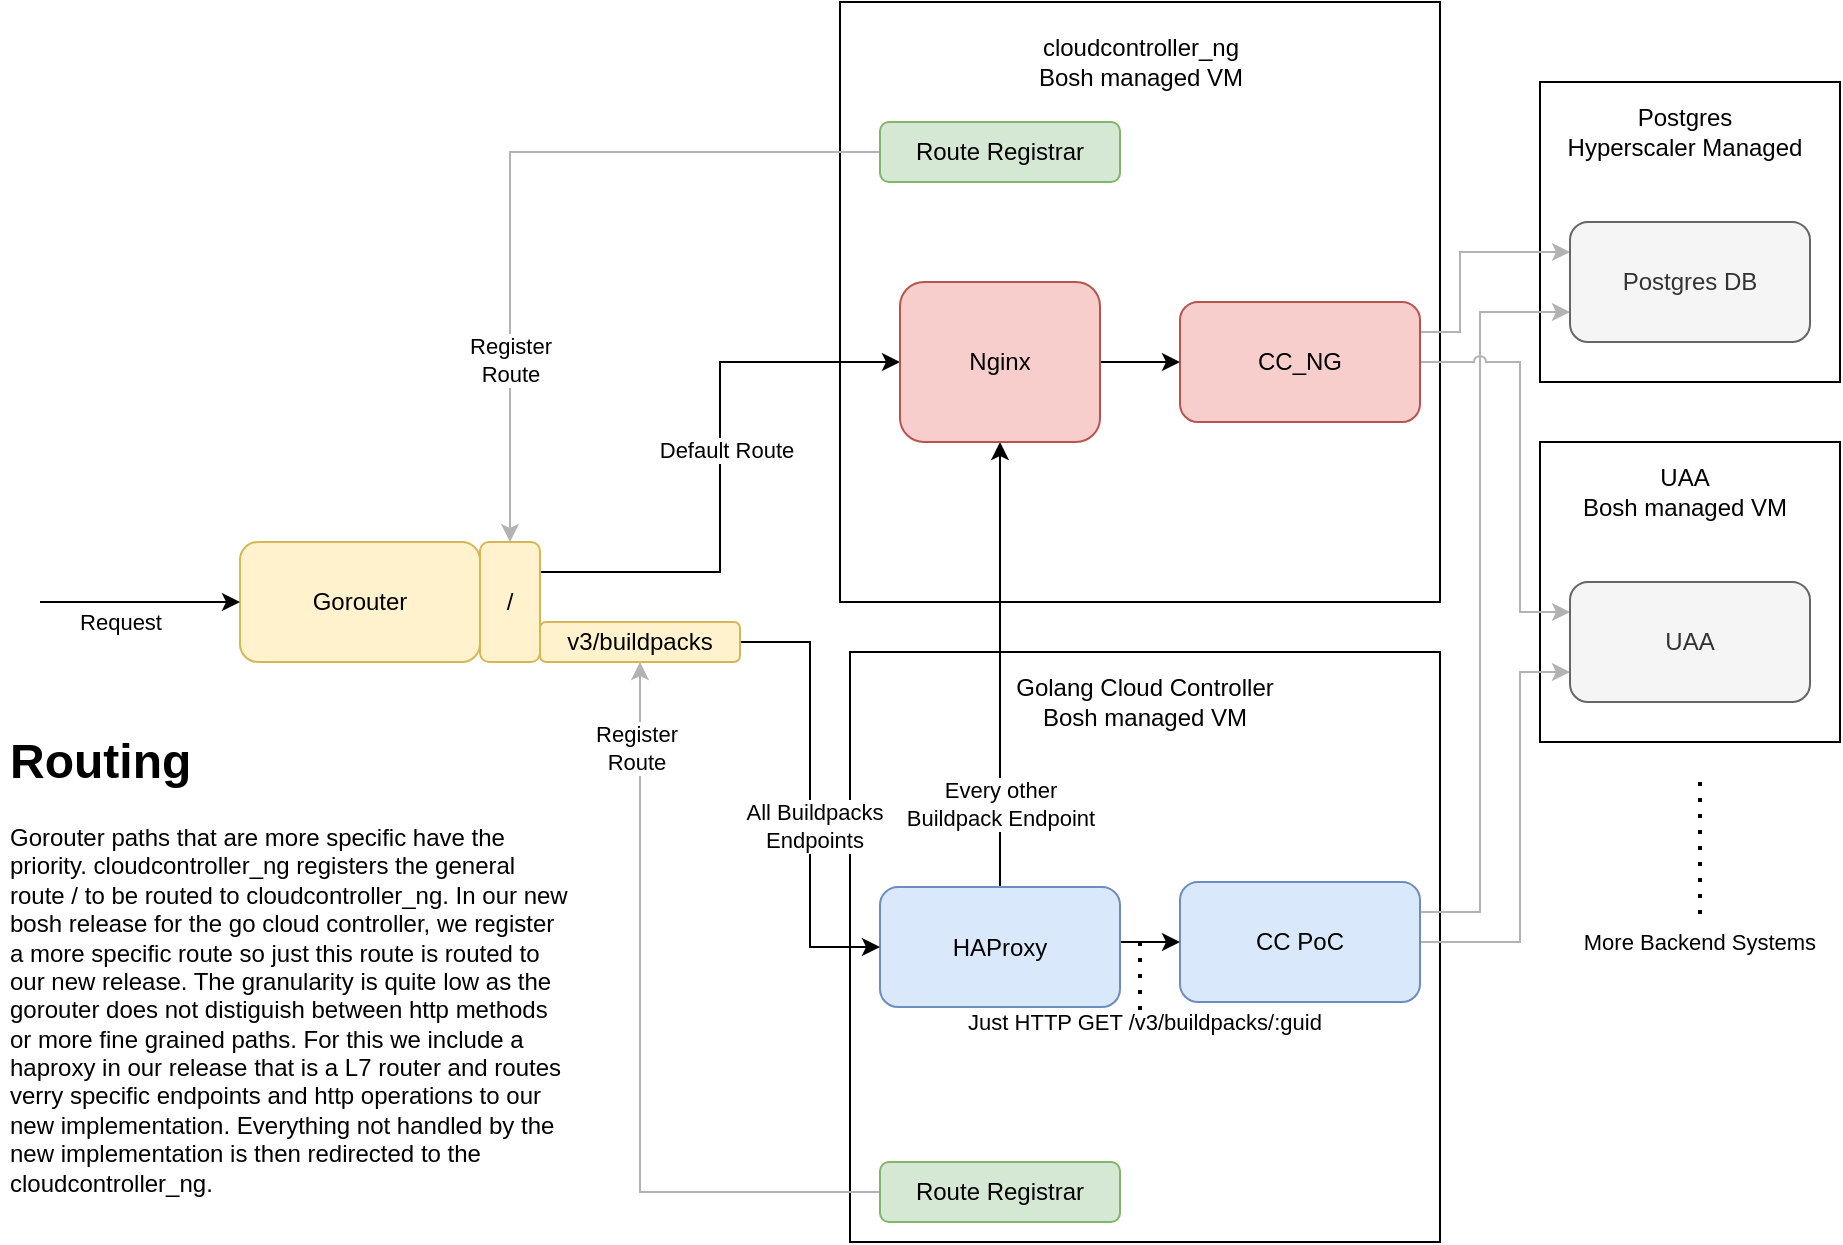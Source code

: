 <mxfile version="14.9.6" type="device"><diagram id="8m5ot2ciFJBxgEsDACBB" name="Page-1"><mxGraphModel dx="1426" dy="1938" grid="1" gridSize="10" guides="1" tooltips="1" connect="1" arrows="1" fold="1" page="1" pageScale="1" pageWidth="827" pageHeight="1169" math="0" shadow="0"><root><mxCell id="0"/><mxCell id="1" parent="0"/><mxCell id="FNxltzg7p66bJ8K5zFf4-1" value="" style="whiteSpace=wrap;html=1;aspect=fixed;" vertex="1" parent="1"><mxGeometry x="860" y="20" width="150" height="150" as="geometry"/></mxCell><mxCell id="TdKOoQsvRrF5JPBlu6-W-19" value="" style="whiteSpace=wrap;html=1;aspect=fixed;" parent="1" vertex="1"><mxGeometry x="860" y="200" width="150" height="150" as="geometry"/></mxCell><mxCell id="TdKOoQsvRrF5JPBlu6-W-2" value="" style="whiteSpace=wrap;html=1;aspect=fixed;" parent="1" vertex="1"><mxGeometry x="515" y="305" width="295" height="295" as="geometry"/></mxCell><mxCell id="TdKOoQsvRrF5JPBlu6-W-12" value="" style="whiteSpace=wrap;html=1;aspect=fixed;" parent="1" vertex="1"><mxGeometry x="510" y="-20" width="300" height="300" as="geometry"/></mxCell><mxCell id="TdKOoQsvRrF5JPBlu6-W-1" value="Gorouter" style="rounded=1;whiteSpace=wrap;html=1;fillColor=#fff2cc;strokeColor=#d6b656;" parent="1" vertex="1"><mxGeometry x="210" y="250" width="120" height="60" as="geometry"/></mxCell><mxCell id="TdKOoQsvRrF5JPBlu6-W-25" style="edgeStyle=orthogonalEdgeStyle;rounded=0;orthogonalLoop=1;jettySize=auto;html=1;exitX=1;exitY=0.5;exitDx=0;exitDy=0;entryX=0;entryY=0.75;entryDx=0;entryDy=0;strokeColor=#B3B3B3;fillColor=#CCCCCC;" parent="1" source="TdKOoQsvRrF5JPBlu6-W-3" target="TdKOoQsvRrF5JPBlu6-W-20" edge="1"><mxGeometry relative="1" as="geometry"><Array as="points"><mxPoint x="850" y="450"/><mxPoint x="850" y="315"/></Array></mxGeometry></mxCell><mxCell id="FNxltzg7p66bJ8K5zFf4-7" style="edgeStyle=orthogonalEdgeStyle;rounded=0;orthogonalLoop=1;jettySize=auto;html=1;exitX=1;exitY=0.25;exitDx=0;exitDy=0;entryX=0;entryY=0.75;entryDx=0;entryDy=0;jumpStyle=arc;strokeColor=#B3B3B3;" edge="1" parent="1" source="TdKOoQsvRrF5JPBlu6-W-3" target="FNxltzg7p66bJ8K5zFf4-2"><mxGeometry relative="1" as="geometry"><Array as="points"><mxPoint x="830" y="435"/><mxPoint x="830" y="135"/></Array></mxGeometry></mxCell><mxCell id="TdKOoQsvRrF5JPBlu6-W-3" value="CC PoC" style="rounded=1;whiteSpace=wrap;html=1;fillColor=#dae8fc;strokeColor=#6c8ebf;" parent="1" vertex="1"><mxGeometry x="680" y="420" width="120" height="60" as="geometry"/></mxCell><mxCell id="TdKOoQsvRrF5JPBlu6-W-4" value="Golang Cloud Controller&lt;br&gt;Bosh managed VM" style="text;html=1;strokeColor=none;fillColor=none;align=center;verticalAlign=middle;whiteSpace=wrap;rounded=0;" parent="1" vertex="1"><mxGeometry x="586.25" y="320" width="152.5" height="20" as="geometry"/></mxCell><mxCell id="TdKOoQsvRrF5JPBlu6-W-17" style="edgeStyle=orthogonalEdgeStyle;rounded=0;orthogonalLoop=1;jettySize=auto;html=1;exitX=0;exitY=0.5;exitDx=0;exitDy=0;entryX=0.5;entryY=1;entryDx=0;entryDy=0;fillColor=#CCCCCC;strokeColor=#B3B3B3;" parent="1" source="TdKOoQsvRrF5JPBlu6-W-5" target="TdKOoQsvRrF5JPBlu6-W-8" edge="1"><mxGeometry relative="1" as="geometry"/></mxCell><mxCell id="TdKOoQsvRrF5JPBlu6-W-39" value="Register&lt;br&gt;Route" style="edgeLabel;html=1;align=center;verticalAlign=middle;resizable=0;points=[];" parent="TdKOoQsvRrF5JPBlu6-W-17" vertex="1" connectable="0"><mxGeometry x="0.777" y="2" relative="1" as="geometry"><mxPoint as="offset"/></mxGeometry></mxCell><mxCell id="TdKOoQsvRrF5JPBlu6-W-5" value="Route Registrar" style="rounded=1;whiteSpace=wrap;html=1;fillColor=#d5e8d4;strokeColor=#82b366;" parent="1" vertex="1"><mxGeometry x="530" y="560" width="120" height="30" as="geometry"/></mxCell><mxCell id="TdKOoQsvRrF5JPBlu6-W-29" style="edgeStyle=orthogonalEdgeStyle;rounded=0;orthogonalLoop=1;jettySize=auto;html=1;exitX=0.5;exitY=0;exitDx=0;exitDy=0;strokeColor=#000000;fillColor=#CCCCCC;" parent="1" source="TdKOoQsvRrF5JPBlu6-W-6" target="TdKOoQsvRrF5JPBlu6-W-16" edge="1"><mxGeometry relative="1" as="geometry"/></mxCell><mxCell id="TdKOoQsvRrF5JPBlu6-W-35" value="Every other&lt;br&gt;Buildpack Endpoint" style="edgeLabel;html=1;align=center;verticalAlign=middle;resizable=0;points=[];" parent="TdKOoQsvRrF5JPBlu6-W-29" vertex="1" connectable="0"><mxGeometry x="-0.48" y="-1" relative="1" as="geometry"><mxPoint x="-1" y="16" as="offset"/></mxGeometry></mxCell><mxCell id="TdKOoQsvRrF5JPBlu6-W-33" style="edgeStyle=orthogonalEdgeStyle;rounded=0;orthogonalLoop=1;jettySize=auto;html=1;exitX=1;exitY=0.5;exitDx=0;exitDy=0;entryX=0;entryY=0.5;entryDx=0;entryDy=0;strokeColor=#000000;fillColor=#CCCCCC;" parent="1" source="TdKOoQsvRrF5JPBlu6-W-6" target="TdKOoQsvRrF5JPBlu6-W-3" edge="1"><mxGeometry relative="1" as="geometry"><Array as="points"><mxPoint x="650" y="450"/></Array></mxGeometry></mxCell><mxCell id="TdKOoQsvRrF5JPBlu6-W-36" value="Just HTTP GET /v3/buildpacks/:guid" style="edgeLabel;html=1;align=center;verticalAlign=middle;resizable=0;points=[];" parent="TdKOoQsvRrF5JPBlu6-W-33" vertex="1" connectable="0"><mxGeometry x="-0.169" y="1" relative="1" as="geometry"><mxPoint x="1" y="41" as="offset"/></mxGeometry></mxCell><mxCell id="TdKOoQsvRrF5JPBlu6-W-6" value="HAProxy" style="rounded=1;whiteSpace=wrap;html=1;fillColor=#dae8fc;strokeColor=#6c8ebf;" parent="1" vertex="1"><mxGeometry x="530" y="422.5" width="120" height="60" as="geometry"/></mxCell><mxCell id="TdKOoQsvRrF5JPBlu6-W-11" style="edgeStyle=orthogonalEdgeStyle;rounded=0;orthogonalLoop=1;jettySize=auto;html=1;exitX=1;exitY=0.25;exitDx=0;exitDy=0;entryX=0;entryY=0.5;entryDx=0;entryDy=0;" parent="1" source="TdKOoQsvRrF5JPBlu6-W-7" target="TdKOoQsvRrF5JPBlu6-W-16" edge="1"><mxGeometry relative="1" as="geometry"><mxPoint x="310" y="410" as="targetPoint"/></mxGeometry></mxCell><mxCell id="TdKOoQsvRrF5JPBlu6-W-26" value="Default Route" style="edgeLabel;html=1;align=center;verticalAlign=middle;resizable=0;points=[];" parent="TdKOoQsvRrF5JPBlu6-W-11" vertex="1" connectable="0"><mxGeometry x="-0.276" y="-3" relative="1" as="geometry"><mxPoint y="-48" as="offset"/></mxGeometry></mxCell><mxCell id="TdKOoQsvRrF5JPBlu6-W-7" value="/" style="rounded=1;whiteSpace=wrap;html=1;fillColor=#fff2cc;strokeColor=#d6b656;" parent="1" vertex="1"><mxGeometry x="330" y="250" width="30" height="60" as="geometry"/></mxCell><mxCell id="TdKOoQsvRrF5JPBlu6-W-28" style="edgeStyle=orthogonalEdgeStyle;rounded=0;orthogonalLoop=1;jettySize=auto;html=1;exitX=1;exitY=0.5;exitDx=0;exitDy=0;entryX=0;entryY=0.5;entryDx=0;entryDy=0;strokeColor=#000000;fillColor=#CCCCCC;" parent="1" source="TdKOoQsvRrF5JPBlu6-W-8" target="TdKOoQsvRrF5JPBlu6-W-6" edge="1"><mxGeometry relative="1" as="geometry"/></mxCell><mxCell id="TdKOoQsvRrF5JPBlu6-W-34" value="All Buildpacks&lt;br&gt;Endpoints" style="edgeLabel;html=1;align=center;verticalAlign=middle;resizable=0;points=[];" parent="TdKOoQsvRrF5JPBlu6-W-28" vertex="1" connectable="0"><mxGeometry x="-0.09" y="2" relative="1" as="geometry"><mxPoint y="26" as="offset"/></mxGeometry></mxCell><mxCell id="TdKOoQsvRrF5JPBlu6-W-8" value="v3/buildpacks" style="rounded=1;whiteSpace=wrap;html=1;fillColor=#fff2cc;strokeColor=#d6b656;" parent="1" vertex="1"><mxGeometry x="360" y="290" width="100" height="20" as="geometry"/></mxCell><mxCell id="TdKOoQsvRrF5JPBlu6-W-9" value="" style="endArrow=classic;html=1;entryX=0;entryY=0.5;entryDx=0;entryDy=0;" parent="1" target="TdKOoQsvRrF5JPBlu6-W-1" edge="1"><mxGeometry width="50" height="50" relative="1" as="geometry"><mxPoint x="110" y="280" as="sourcePoint"/><mxPoint x="600" y="150" as="targetPoint"/></mxGeometry></mxCell><mxCell id="TdKOoQsvRrF5JPBlu6-W-10" value="Request" style="edgeLabel;html=1;align=center;verticalAlign=middle;resizable=0;points=[];" parent="TdKOoQsvRrF5JPBlu6-W-9" vertex="1" connectable="0"><mxGeometry x="-0.485" y="-3" relative="1" as="geometry"><mxPoint x="14" y="7" as="offset"/></mxGeometry></mxCell><mxCell id="TdKOoQsvRrF5JPBlu6-W-24" style="edgeStyle=orthogonalEdgeStyle;rounded=0;orthogonalLoop=1;jettySize=auto;html=1;exitX=1;exitY=0.5;exitDx=0;exitDy=0;entryX=0;entryY=0.25;entryDx=0;entryDy=0;strokeColor=#B3B3B3;fillColor=#CCCCCC;jumpStyle=arc;" parent="1" source="TdKOoQsvRrF5JPBlu6-W-13" target="TdKOoQsvRrF5JPBlu6-W-20" edge="1"><mxGeometry relative="1" as="geometry"><Array as="points"><mxPoint x="850" y="160"/><mxPoint x="850" y="285"/></Array></mxGeometry></mxCell><mxCell id="FNxltzg7p66bJ8K5zFf4-6" style="edgeStyle=orthogonalEdgeStyle;rounded=0;orthogonalLoop=1;jettySize=auto;html=1;exitX=1;exitY=0.25;exitDx=0;exitDy=0;entryX=0;entryY=0.25;entryDx=0;entryDy=0;jumpStyle=arc;strokeColor=#B3B3B3;" edge="1" parent="1" source="TdKOoQsvRrF5JPBlu6-W-13" target="FNxltzg7p66bJ8K5zFf4-2"><mxGeometry relative="1" as="geometry"><Array as="points"><mxPoint x="820" y="145"/><mxPoint x="820" y="105"/></Array></mxGeometry></mxCell><mxCell id="TdKOoQsvRrF5JPBlu6-W-13" value="CC_NG" style="rounded=1;whiteSpace=wrap;html=1;fillColor=#f8cecc;strokeColor=#b85450;" parent="1" vertex="1"><mxGeometry x="680" y="130" width="120" height="60" as="geometry"/></mxCell><mxCell id="TdKOoQsvRrF5JPBlu6-W-14" value="cloudcontroller_ng Bosh managed VM" style="text;html=1;strokeColor=none;fillColor=none;align=center;verticalAlign=middle;whiteSpace=wrap;rounded=0;" parent="1" vertex="1"><mxGeometry x="597.5" width="125" height="20" as="geometry"/></mxCell><mxCell id="TdKOoQsvRrF5JPBlu6-W-18" style="edgeStyle=orthogonalEdgeStyle;rounded=0;orthogonalLoop=1;jettySize=auto;html=1;exitX=0;exitY=0.5;exitDx=0;exitDy=0;entryX=0.5;entryY=0;entryDx=0;entryDy=0;fillColor=#CCCCCC;strokeColor=#B3B3B3;" parent="1" source="TdKOoQsvRrF5JPBlu6-W-15" target="TdKOoQsvRrF5JPBlu6-W-7" edge="1"><mxGeometry relative="1" as="geometry"/></mxCell><mxCell id="TdKOoQsvRrF5JPBlu6-W-38" value="Register&lt;br&gt;Route" style="edgeLabel;html=1;align=center;verticalAlign=middle;resizable=0;points=[];" parent="TdKOoQsvRrF5JPBlu6-W-18" vertex="1" connectable="0"><mxGeometry x="0.521" relative="1" as="geometry"><mxPoint as="offset"/></mxGeometry></mxCell><mxCell id="TdKOoQsvRrF5JPBlu6-W-15" value="Route Registrar" style="rounded=1;whiteSpace=wrap;html=1;fillColor=#d5e8d4;strokeColor=#82b366;" parent="1" vertex="1"><mxGeometry x="530" y="40" width="120" height="30" as="geometry"/></mxCell><mxCell id="TdKOoQsvRrF5JPBlu6-W-30" style="edgeStyle=orthogonalEdgeStyle;rounded=0;orthogonalLoop=1;jettySize=auto;html=1;exitX=1;exitY=0.5;exitDx=0;exitDy=0;entryX=0;entryY=0.5;entryDx=0;entryDy=0;strokeColor=#000000;fillColor=#CCCCCC;" parent="1" source="TdKOoQsvRrF5JPBlu6-W-16" target="TdKOoQsvRrF5JPBlu6-W-13" edge="1"><mxGeometry relative="1" as="geometry"/></mxCell><mxCell id="TdKOoQsvRrF5JPBlu6-W-16" value="Nginx" style="rounded=1;whiteSpace=wrap;html=1;fillColor=#f8cecc;strokeColor=#b85450;" parent="1" vertex="1"><mxGeometry x="540" y="120" width="100" height="80" as="geometry"/></mxCell><mxCell id="TdKOoQsvRrF5JPBlu6-W-20" value="UAA" style="rounded=1;whiteSpace=wrap;html=1;fillColor=#f5f5f5;strokeColor=#666666;fontColor=#333333;" parent="1" vertex="1"><mxGeometry x="875" y="270" width="120" height="60" as="geometry"/></mxCell><mxCell id="TdKOoQsvRrF5JPBlu6-W-21" value="UAA&lt;br&gt;Bosh managed VM" style="text;html=1;strokeColor=none;fillColor=none;align=center;verticalAlign=middle;whiteSpace=wrap;rounded=0;" parent="1" vertex="1"><mxGeometry x="870" y="215" width="125" height="20" as="geometry"/></mxCell><mxCell id="FNxltzg7p66bJ8K5zFf4-2" value="Postgres DB" style="rounded=1;whiteSpace=wrap;html=1;fillColor=#f5f5f5;strokeColor=#666666;fontColor=#333333;" vertex="1" parent="1"><mxGeometry x="875" y="90" width="120" height="60" as="geometry"/></mxCell><mxCell id="FNxltzg7p66bJ8K5zFf4-3" value="Postgres&lt;br&gt;Hyperscaler Managed" style="text;html=1;strokeColor=none;fillColor=none;align=center;verticalAlign=middle;whiteSpace=wrap;rounded=0;" vertex="1" parent="1"><mxGeometry x="870" y="35" width="125" height="20" as="geometry"/></mxCell><mxCell id="FNxltzg7p66bJ8K5zFf4-4" value="" style="endArrow=none;dashed=1;html=1;dashPattern=1 3;strokeWidth=2;" edge="1" parent="1"><mxGeometry width="50" height="50" relative="1" as="geometry"><mxPoint x="940" y="370" as="sourcePoint"/><mxPoint x="940" y="440" as="targetPoint"/></mxGeometry></mxCell><mxCell id="FNxltzg7p66bJ8K5zFf4-5" value="More Backend Systems&amp;nbsp;" style="edgeLabel;html=1;align=center;verticalAlign=middle;resizable=0;points=[];" vertex="1" connectable="0" parent="FNxltzg7p66bJ8K5zFf4-4"><mxGeometry x="0.143" y="1" relative="1" as="geometry"><mxPoint y="40" as="offset"/></mxGeometry></mxCell><mxCell id="FNxltzg7p66bJ8K5zFf4-8" value="&lt;h1&gt;Routing&lt;/h1&gt;&lt;div&gt;Gorouter paths that are more specific have the priority. cloudcontroller_ng registers the general route / to be routed to cloudcontroller_ng. In our new bosh release for the go cloud controller, we register a more specific route so just this route is routed to our new release. The granularity is quite low as the gorouter does not distiguish between http methods or more fine grained paths. For this we include a haproxy in our release that is a L7 router and routes verry specific endpoints and http operations to our new implementation. Everything not handled by the new implementation is then redirected to the cloudcontroller_ng.&amp;nbsp;&lt;/div&gt;" style="text;html=1;strokeColor=none;fillColor=none;spacing=5;spacingTop=-20;whiteSpace=wrap;overflow=hidden;rounded=0;" vertex="1" parent="1"><mxGeometry x="90" y="340" width="290" height="240" as="geometry"/></mxCell><mxCell id="FNxltzg7p66bJ8K5zFf4-9" value="" style="endArrow=none;dashed=1;html=1;dashPattern=1 3;strokeWidth=2;" edge="1" parent="1"><mxGeometry width="50" height="50" relative="1" as="geometry"><mxPoint x="660" y="450" as="sourcePoint"/><mxPoint x="660" y="490" as="targetPoint"/></mxGeometry></mxCell></root></mxGraphModel></diagram></mxfile>
